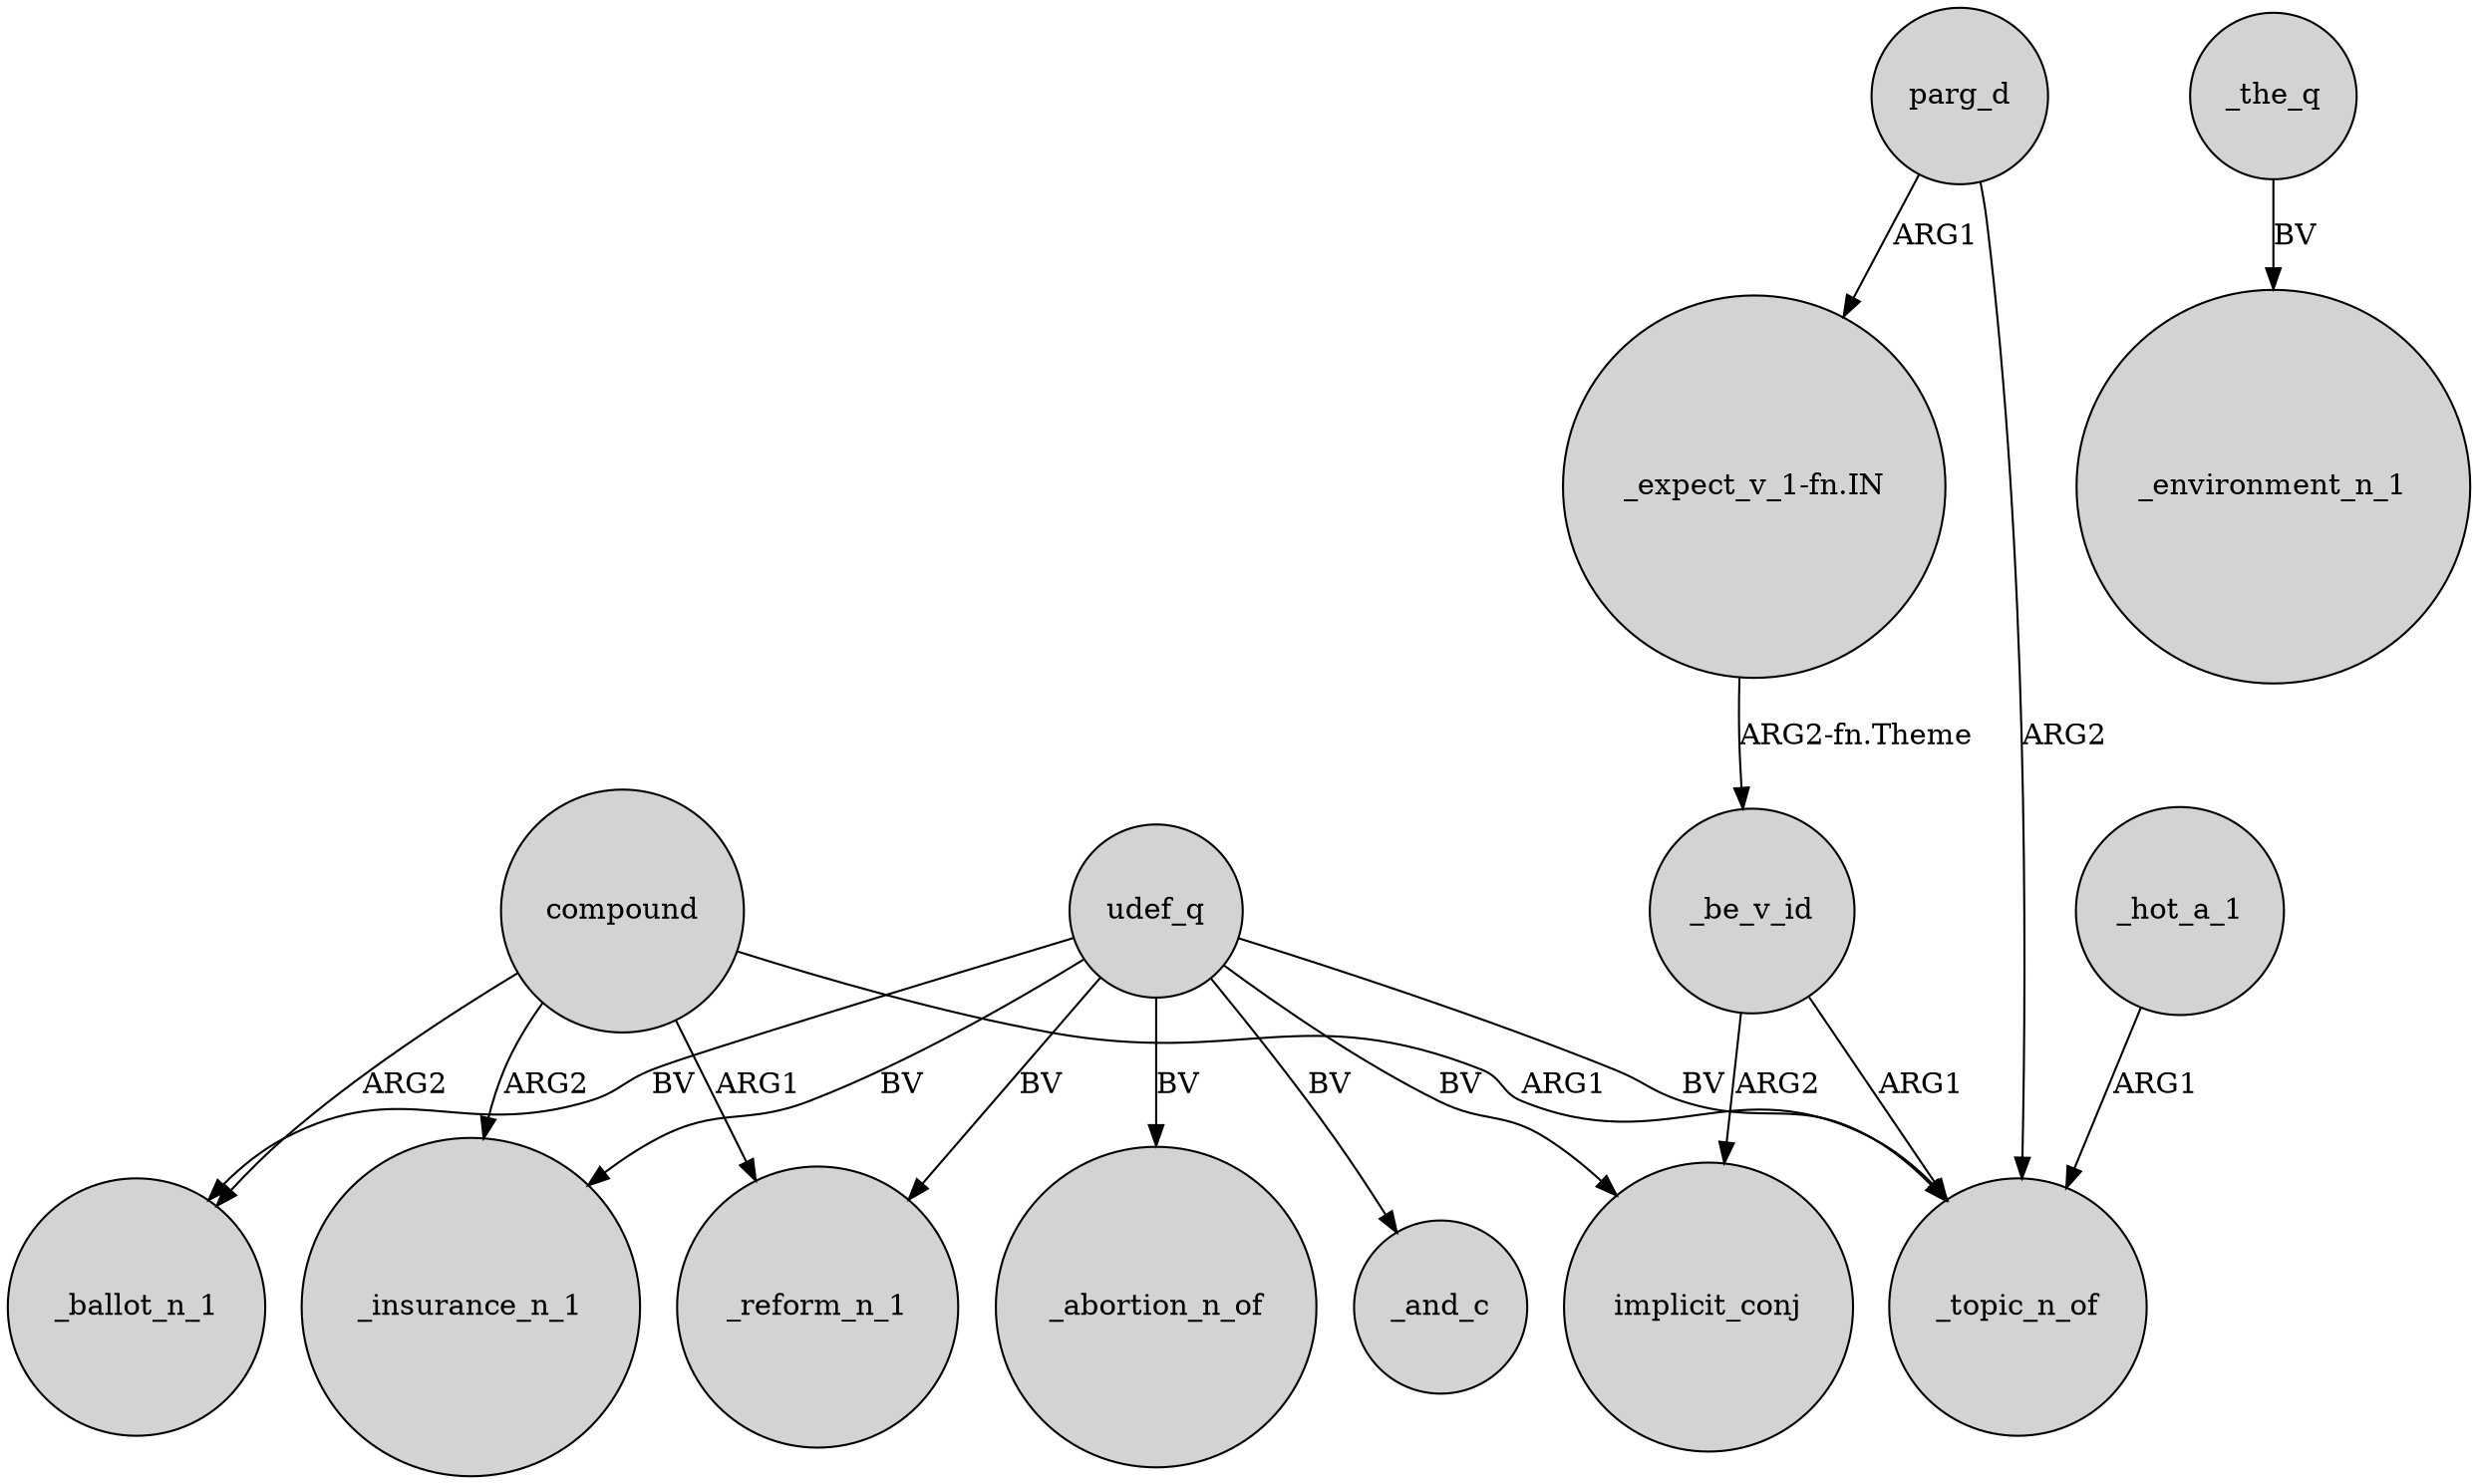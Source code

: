 digraph {
	node [shape=circle style=filled]
	compound -> _ballot_n_1 [label=ARG2]
	parg_d -> _topic_n_of [label=ARG2]
	udef_q -> _abortion_n_of [label=BV]
	udef_q -> _insurance_n_1 [label=BV]
	udef_q -> _ballot_n_1 [label=BV]
	compound -> _topic_n_of [label=ARG1]
	"_expect_v_1-fn.IN" -> _be_v_id [label="ARG2-fn.Theme"]
	_be_v_id -> _topic_n_of [label=ARG1]
	_be_v_id -> implicit_conj [label=ARG2]
	_the_q -> _environment_n_1 [label=BV]
	compound -> _insurance_n_1 [label=ARG2]
	udef_q -> implicit_conj [label=BV]
	parg_d -> "_expect_v_1-fn.IN" [label=ARG1]
	udef_q -> _and_c [label=BV]
	udef_q -> _topic_n_of [label=BV]
	compound -> _reform_n_1 [label=ARG1]
	udef_q -> _reform_n_1 [label=BV]
	_hot_a_1 -> _topic_n_of [label=ARG1]
}
